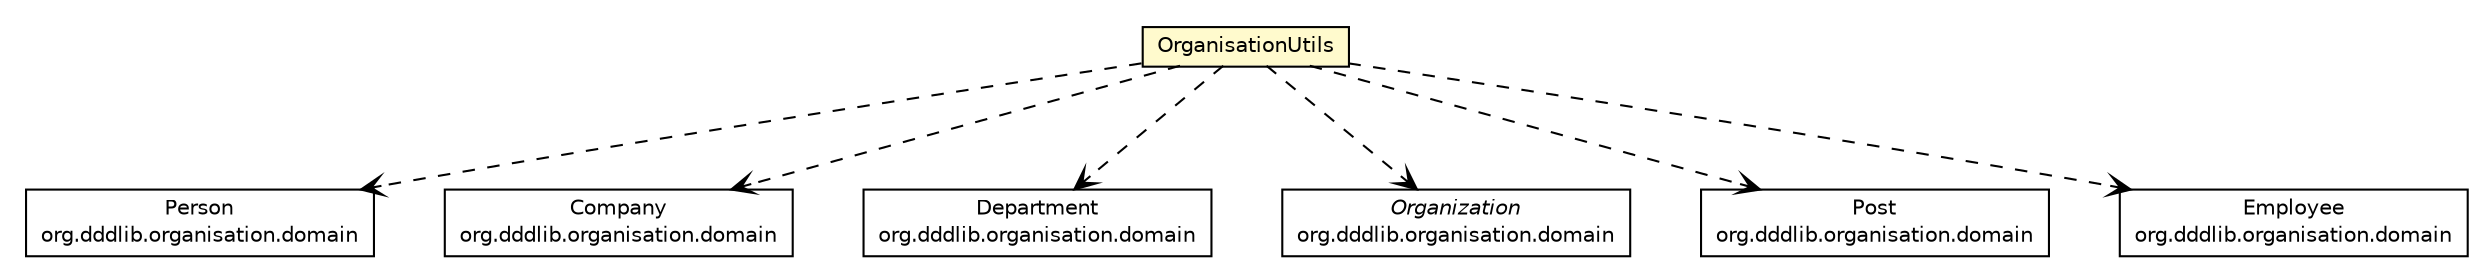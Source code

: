 #!/usr/local/bin/dot
#
# Class diagram 
# Generated by UMLGraph version R5_6_6-8-g8d7759 (http://www.umlgraph.org/)
#

digraph G {
	edge [fontname="Helvetica",fontsize=10,labelfontname="Helvetica",labelfontsize=10];
	node [fontname="Helvetica",fontsize=10,shape=plaintext];
	nodesep=0.25;
	ranksep=0.5;
	// org.dddlib.organisation.utils.OrganisationUtils
	c37447 [label=<<table title="org.dddlib.organisation.utils.OrganisationUtils" border="0" cellborder="1" cellspacing="0" cellpadding="2" port="p" bgcolor="lemonChiffon" href="./OrganisationUtils.html">
		<tr><td><table border="0" cellspacing="0" cellpadding="1">
<tr><td align="center" balign="center"> OrganisationUtils </td></tr>
		</table></td></tr>
		</table>>, URL="./OrganisationUtils.html", fontname="Helvetica", fontcolor="black", fontsize=10.0];
	// org.dddlib.organisation.utils.OrganisationUtils DEPEND org.dddlib.organisation.domain.Person
	c37447:p -> c37454:p [taillabel="", label=" "headlabel="", fontname="Helvetica", fontcolor="black", fontsize=10.0, color="black", arrowhead=open, style=dashed];
	// org.dddlib.organisation.utils.OrganisationUtils DEPEND org.dddlib.organisation.domain.Company
	c37447:p -> c37455:p [taillabel="", label=" "headlabel="", fontname="Helvetica", fontcolor="black", fontsize=10.0, color="black", arrowhead=open, style=dashed];
	// org.dddlib.organisation.utils.OrganisationUtils DEPEND org.dddlib.organisation.domain.Department
	c37447:p -> c37456:p [taillabel="", label=" "headlabel="", fontname="Helvetica", fontcolor="black", fontsize=10.0, color="black", arrowhead=open, style=dashed];
	// org.dddlib.organisation.utils.OrganisationUtils DEPEND org.dddlib.organisation.domain.Organization
	c37447:p -> c37457:p [taillabel="", label=" "headlabel="", fontname="Helvetica", fontcolor="black", fontsize=10.0, color="black", arrowhead=open, style=dashed];
	// org.dddlib.organisation.utils.OrganisationUtils DEPEND org.dddlib.organisation.domain.Post
	c37447:p -> c37459:p [taillabel="", label=" "headlabel="", fontname="Helvetica", fontcolor="black", fontsize=10.0, color="black", arrowhead=open, style=dashed];
	// org.dddlib.organisation.utils.OrganisationUtils DEPEND org.dddlib.organisation.domain.Employee
	c37447:p -> c37460:p [taillabel="", label=" "headlabel="", fontname="Helvetica", fontcolor="black", fontsize=10.0, color="black", arrowhead=open, style=dashed];
	// org.dddlib.organisation.domain.Employee
	c37460 [label=<<table title="org.dddlib.organisation.domain.Employee" border="0" cellborder="1" cellspacing="0" cellpadding="2" port="p" href="http://java.sun.com/j2se/1.4.2/docs/api/org/dddlib/organisation/domain/Employee.html">
		<tr><td><table border="0" cellspacing="0" cellpadding="1">
<tr><td align="center" balign="center"> Employee </td></tr>
<tr><td align="center" balign="center"> org.dddlib.organisation.domain </td></tr>
		</table></td></tr>
		</table>>, URL="http://java.sun.com/j2se/1.4.2/docs/api/org/dddlib/organisation/domain/Employee.html", fontname="Helvetica", fontcolor="black", fontsize=10.0];
	// org.dddlib.organisation.domain.Post
	c37459 [label=<<table title="org.dddlib.organisation.domain.Post" border="0" cellborder="1" cellspacing="0" cellpadding="2" port="p" href="http://java.sun.com/j2se/1.4.2/docs/api/org/dddlib/organisation/domain/Post.html">
		<tr><td><table border="0" cellspacing="0" cellpadding="1">
<tr><td align="center" balign="center"> Post </td></tr>
<tr><td align="center" balign="center"> org.dddlib.organisation.domain </td></tr>
		</table></td></tr>
		</table>>, URL="http://java.sun.com/j2se/1.4.2/docs/api/org/dddlib/organisation/domain/Post.html", fontname="Helvetica", fontcolor="black", fontsize=10.0];
	// org.dddlib.organisation.domain.Department
	c37456 [label=<<table title="org.dddlib.organisation.domain.Department" border="0" cellborder="1" cellspacing="0" cellpadding="2" port="p" href="http://java.sun.com/j2se/1.4.2/docs/api/org/dddlib/organisation/domain/Department.html">
		<tr><td><table border="0" cellspacing="0" cellpadding="1">
<tr><td align="center" balign="center"> Department </td></tr>
<tr><td align="center" balign="center"> org.dddlib.organisation.domain </td></tr>
		</table></td></tr>
		</table>>, URL="http://java.sun.com/j2se/1.4.2/docs/api/org/dddlib/organisation/domain/Department.html", fontname="Helvetica", fontcolor="black", fontsize=10.0];
	// org.dddlib.organisation.domain.Person
	c37454 [label=<<table title="org.dddlib.organisation.domain.Person" border="0" cellborder="1" cellspacing="0" cellpadding="2" port="p" href="http://java.sun.com/j2se/1.4.2/docs/api/org/dddlib/organisation/domain/Person.html">
		<tr><td><table border="0" cellspacing="0" cellpadding="1">
<tr><td align="center" balign="center"> Person </td></tr>
<tr><td align="center" balign="center"> org.dddlib.organisation.domain </td></tr>
		</table></td></tr>
		</table>>, URL="http://java.sun.com/j2se/1.4.2/docs/api/org/dddlib/organisation/domain/Person.html", fontname="Helvetica", fontcolor="black", fontsize=10.0];
	// org.dddlib.organisation.domain.Company
	c37455 [label=<<table title="org.dddlib.organisation.domain.Company" border="0" cellborder="1" cellspacing="0" cellpadding="2" port="p" href="http://java.sun.com/j2se/1.4.2/docs/api/org/dddlib/organisation/domain/Company.html">
		<tr><td><table border="0" cellspacing="0" cellpadding="1">
<tr><td align="center" balign="center"> Company </td></tr>
<tr><td align="center" balign="center"> org.dddlib.organisation.domain </td></tr>
		</table></td></tr>
		</table>>, URL="http://java.sun.com/j2se/1.4.2/docs/api/org/dddlib/organisation/domain/Company.html", fontname="Helvetica", fontcolor="black", fontsize=10.0];
	// org.dddlib.organisation.domain.Organization
	c37457 [label=<<table title="org.dddlib.organisation.domain.Organization" border="0" cellborder="1" cellspacing="0" cellpadding="2" port="p" href="http://java.sun.com/j2se/1.4.2/docs/api/org/dddlib/organisation/domain/Organization.html">
		<tr><td><table border="0" cellspacing="0" cellpadding="1">
<tr><td align="center" balign="center"><font face="Helvetica-Oblique"> Organization </font></td></tr>
<tr><td align="center" balign="center"> org.dddlib.organisation.domain </td></tr>
		</table></td></tr>
		</table>>, URL="http://java.sun.com/j2se/1.4.2/docs/api/org/dddlib/organisation/domain/Organization.html", fontname="Helvetica", fontcolor="black", fontsize=10.0];
}

